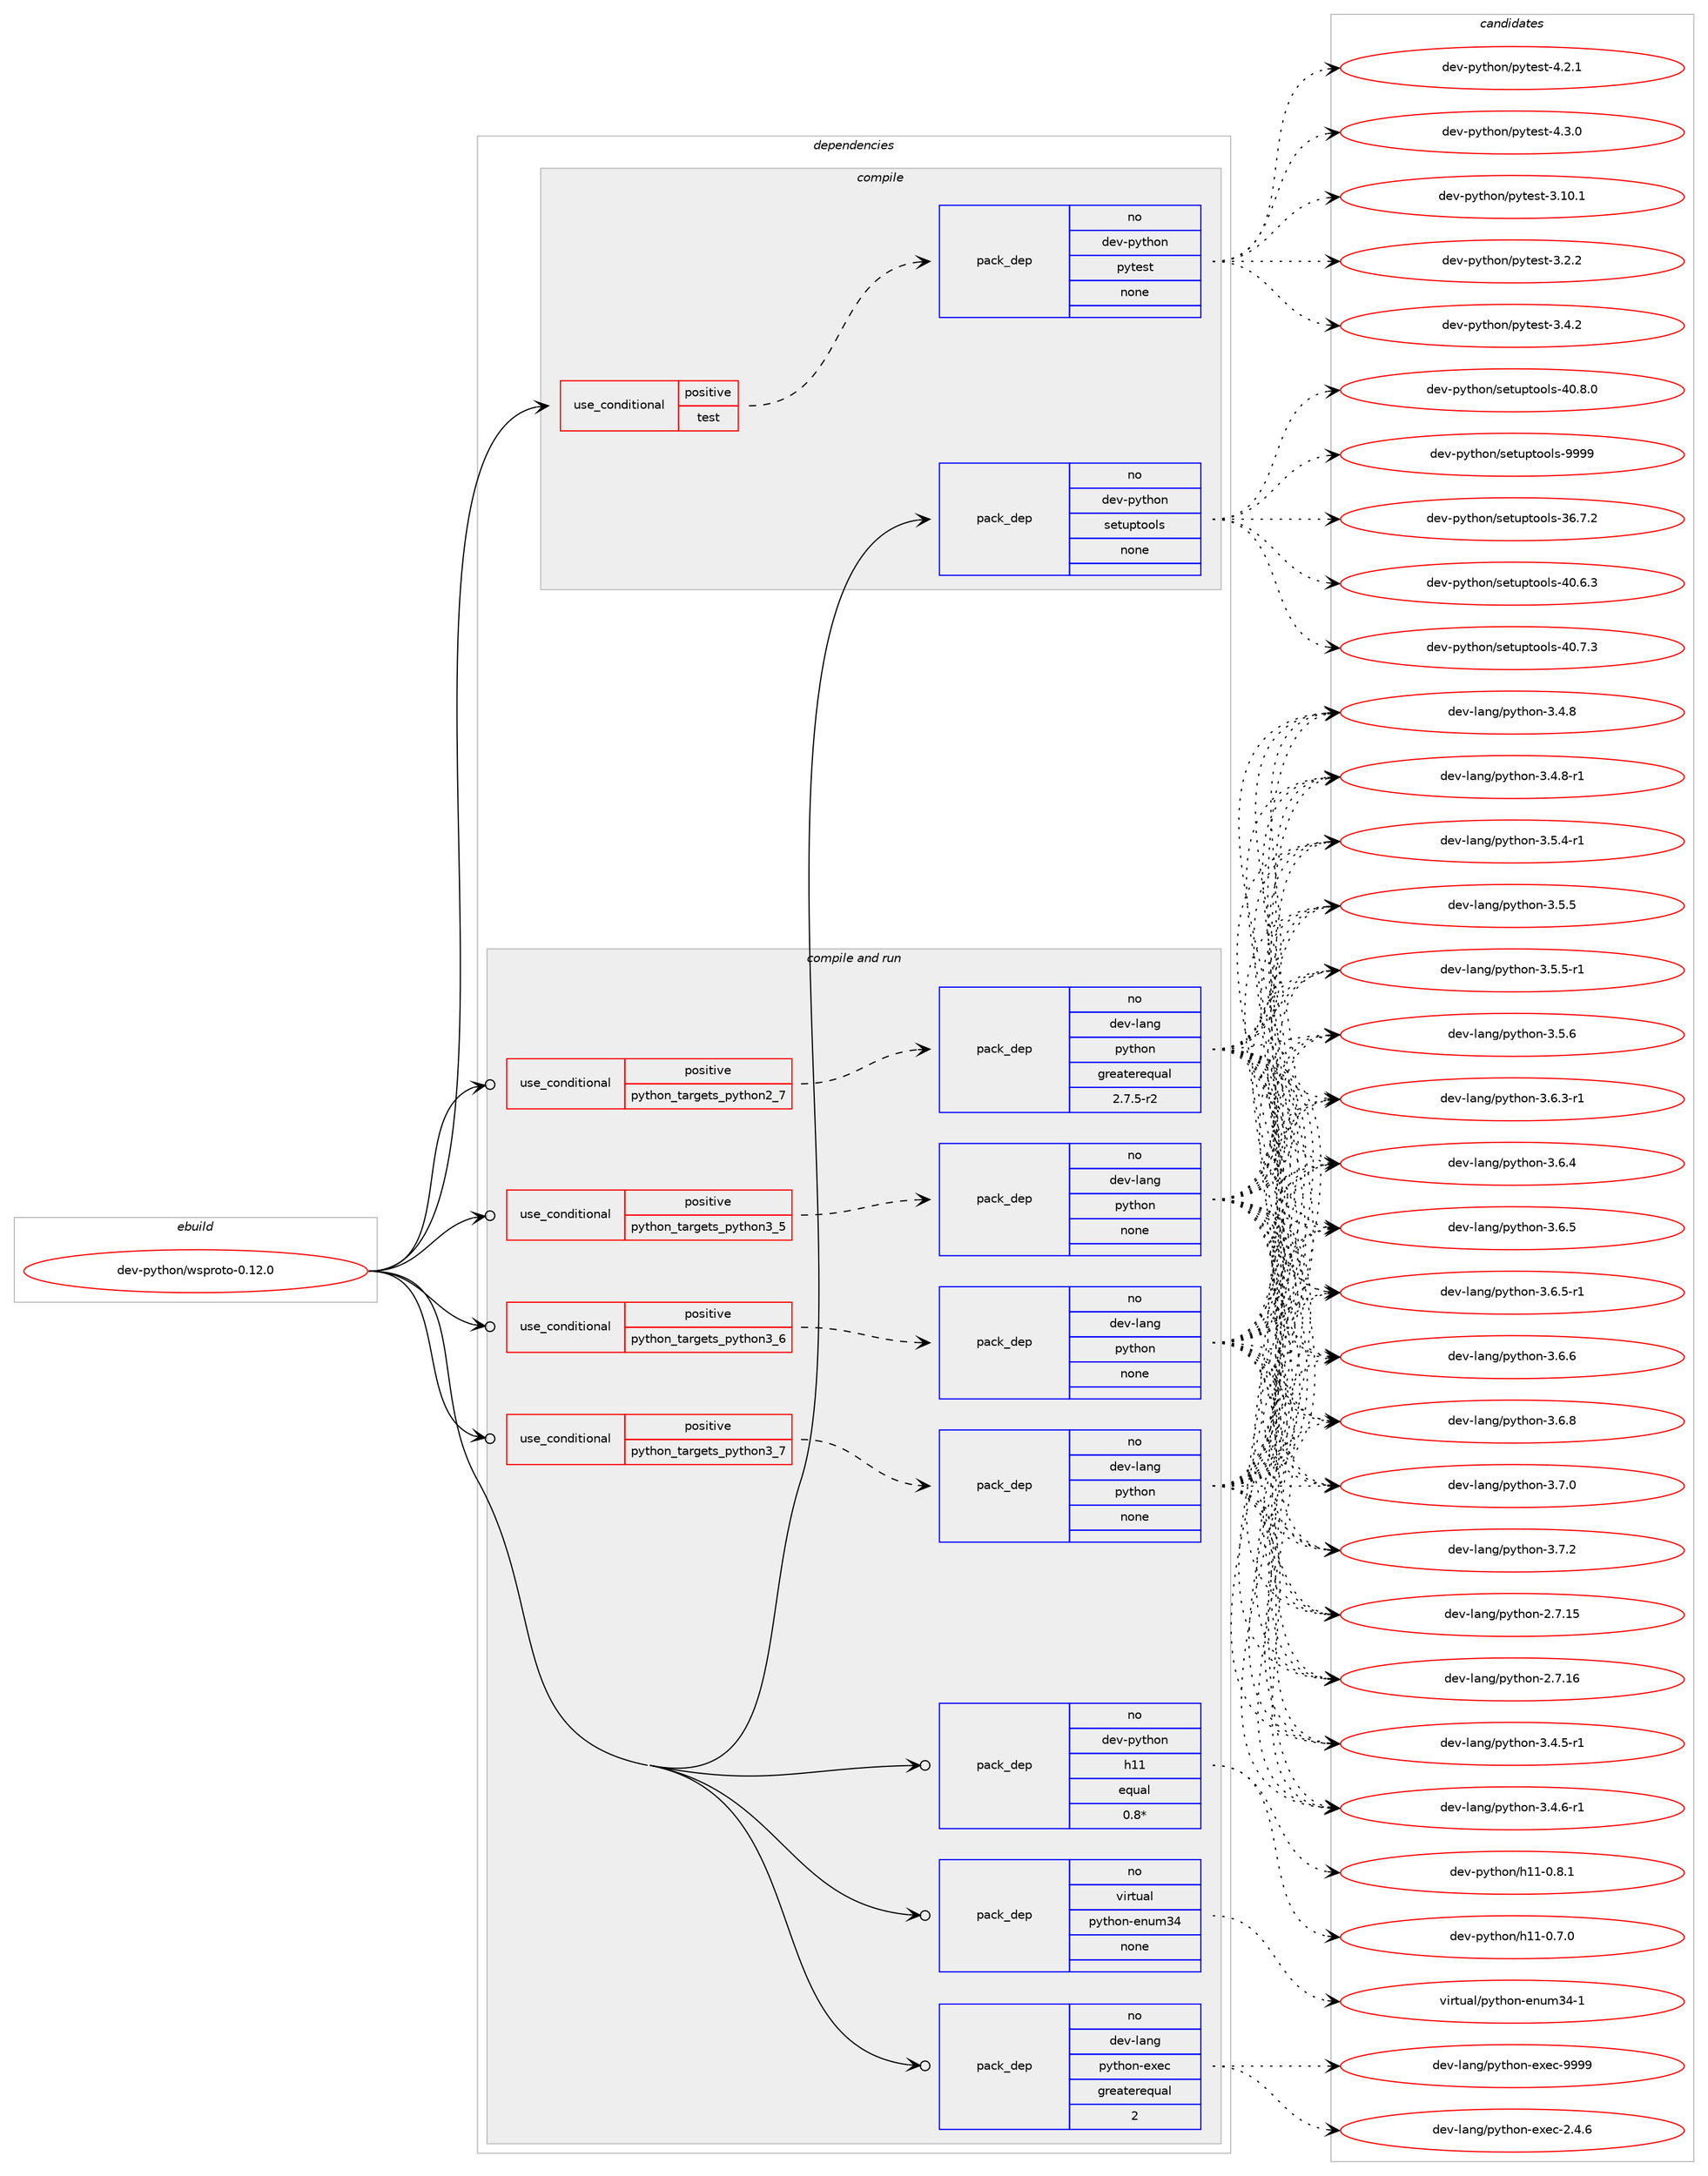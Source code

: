 digraph prolog {

# *************
# Graph options
# *************

newrank=true;
concentrate=true;
compound=true;
graph [rankdir=LR,fontname=Helvetica,fontsize=10,ranksep=1.5];#, ranksep=2.5, nodesep=0.2];
edge  [arrowhead=vee];
node  [fontname=Helvetica,fontsize=10];

# **********
# The ebuild
# **********

subgraph cluster_leftcol {
color=gray;
rank=same;
label=<<i>ebuild</i>>;
id [label="dev-python/wsproto-0.12.0", color=red, width=4, href="../dev-python/wsproto-0.12.0.svg"];
}

# ****************
# The dependencies
# ****************

subgraph cluster_midcol {
color=gray;
label=<<i>dependencies</i>>;
subgraph cluster_compile {
fillcolor="#eeeeee";
style=filled;
label=<<i>compile</i>>;
subgraph cond386956 {
dependency1448351 [label=<<TABLE BORDER="0" CELLBORDER="1" CELLSPACING="0" CELLPADDING="4"><TR><TD ROWSPAN="3" CELLPADDING="10">use_conditional</TD></TR><TR><TD>positive</TD></TR><TR><TD>test</TD></TR></TABLE>>, shape=none, color=red];
subgraph pack1038025 {
dependency1448352 [label=<<TABLE BORDER="0" CELLBORDER="1" CELLSPACING="0" CELLPADDING="4" WIDTH="220"><TR><TD ROWSPAN="6" CELLPADDING="30">pack_dep</TD></TR><TR><TD WIDTH="110">no</TD></TR><TR><TD>dev-python</TD></TR><TR><TD>pytest</TD></TR><TR><TD>none</TD></TR><TR><TD></TD></TR></TABLE>>, shape=none, color=blue];
}
dependency1448351:e -> dependency1448352:w [weight=20,style="dashed",arrowhead="vee"];
}
id:e -> dependency1448351:w [weight=20,style="solid",arrowhead="vee"];
subgraph pack1038026 {
dependency1448353 [label=<<TABLE BORDER="0" CELLBORDER="1" CELLSPACING="0" CELLPADDING="4" WIDTH="220"><TR><TD ROWSPAN="6" CELLPADDING="30">pack_dep</TD></TR><TR><TD WIDTH="110">no</TD></TR><TR><TD>dev-python</TD></TR><TR><TD>setuptools</TD></TR><TR><TD>none</TD></TR><TR><TD></TD></TR></TABLE>>, shape=none, color=blue];
}
id:e -> dependency1448353:w [weight=20,style="solid",arrowhead="vee"];
}
subgraph cluster_compileandrun {
fillcolor="#eeeeee";
style=filled;
label=<<i>compile and run</i>>;
subgraph cond386957 {
dependency1448354 [label=<<TABLE BORDER="0" CELLBORDER="1" CELLSPACING="0" CELLPADDING="4"><TR><TD ROWSPAN="3" CELLPADDING="10">use_conditional</TD></TR><TR><TD>positive</TD></TR><TR><TD>python_targets_python2_7</TD></TR></TABLE>>, shape=none, color=red];
subgraph pack1038027 {
dependency1448355 [label=<<TABLE BORDER="0" CELLBORDER="1" CELLSPACING="0" CELLPADDING="4" WIDTH="220"><TR><TD ROWSPAN="6" CELLPADDING="30">pack_dep</TD></TR><TR><TD WIDTH="110">no</TD></TR><TR><TD>dev-lang</TD></TR><TR><TD>python</TD></TR><TR><TD>greaterequal</TD></TR><TR><TD>2.7.5-r2</TD></TR></TABLE>>, shape=none, color=blue];
}
dependency1448354:e -> dependency1448355:w [weight=20,style="dashed",arrowhead="vee"];
}
id:e -> dependency1448354:w [weight=20,style="solid",arrowhead="odotvee"];
subgraph cond386958 {
dependency1448356 [label=<<TABLE BORDER="0" CELLBORDER="1" CELLSPACING="0" CELLPADDING="4"><TR><TD ROWSPAN="3" CELLPADDING="10">use_conditional</TD></TR><TR><TD>positive</TD></TR><TR><TD>python_targets_python3_5</TD></TR></TABLE>>, shape=none, color=red];
subgraph pack1038028 {
dependency1448357 [label=<<TABLE BORDER="0" CELLBORDER="1" CELLSPACING="0" CELLPADDING="4" WIDTH="220"><TR><TD ROWSPAN="6" CELLPADDING="30">pack_dep</TD></TR><TR><TD WIDTH="110">no</TD></TR><TR><TD>dev-lang</TD></TR><TR><TD>python</TD></TR><TR><TD>none</TD></TR><TR><TD></TD></TR></TABLE>>, shape=none, color=blue];
}
dependency1448356:e -> dependency1448357:w [weight=20,style="dashed",arrowhead="vee"];
}
id:e -> dependency1448356:w [weight=20,style="solid",arrowhead="odotvee"];
subgraph cond386959 {
dependency1448358 [label=<<TABLE BORDER="0" CELLBORDER="1" CELLSPACING="0" CELLPADDING="4"><TR><TD ROWSPAN="3" CELLPADDING="10">use_conditional</TD></TR><TR><TD>positive</TD></TR><TR><TD>python_targets_python3_6</TD></TR></TABLE>>, shape=none, color=red];
subgraph pack1038029 {
dependency1448359 [label=<<TABLE BORDER="0" CELLBORDER="1" CELLSPACING="0" CELLPADDING="4" WIDTH="220"><TR><TD ROWSPAN="6" CELLPADDING="30">pack_dep</TD></TR><TR><TD WIDTH="110">no</TD></TR><TR><TD>dev-lang</TD></TR><TR><TD>python</TD></TR><TR><TD>none</TD></TR><TR><TD></TD></TR></TABLE>>, shape=none, color=blue];
}
dependency1448358:e -> dependency1448359:w [weight=20,style="dashed",arrowhead="vee"];
}
id:e -> dependency1448358:w [weight=20,style="solid",arrowhead="odotvee"];
subgraph cond386960 {
dependency1448360 [label=<<TABLE BORDER="0" CELLBORDER="1" CELLSPACING="0" CELLPADDING="4"><TR><TD ROWSPAN="3" CELLPADDING="10">use_conditional</TD></TR><TR><TD>positive</TD></TR><TR><TD>python_targets_python3_7</TD></TR></TABLE>>, shape=none, color=red];
subgraph pack1038030 {
dependency1448361 [label=<<TABLE BORDER="0" CELLBORDER="1" CELLSPACING="0" CELLPADDING="4" WIDTH="220"><TR><TD ROWSPAN="6" CELLPADDING="30">pack_dep</TD></TR><TR><TD WIDTH="110">no</TD></TR><TR><TD>dev-lang</TD></TR><TR><TD>python</TD></TR><TR><TD>none</TD></TR><TR><TD></TD></TR></TABLE>>, shape=none, color=blue];
}
dependency1448360:e -> dependency1448361:w [weight=20,style="dashed",arrowhead="vee"];
}
id:e -> dependency1448360:w [weight=20,style="solid",arrowhead="odotvee"];
subgraph pack1038031 {
dependency1448362 [label=<<TABLE BORDER="0" CELLBORDER="1" CELLSPACING="0" CELLPADDING="4" WIDTH="220"><TR><TD ROWSPAN="6" CELLPADDING="30">pack_dep</TD></TR><TR><TD WIDTH="110">no</TD></TR><TR><TD>dev-lang</TD></TR><TR><TD>python-exec</TD></TR><TR><TD>greaterequal</TD></TR><TR><TD>2</TD></TR></TABLE>>, shape=none, color=blue];
}
id:e -> dependency1448362:w [weight=20,style="solid",arrowhead="odotvee"];
subgraph pack1038032 {
dependency1448363 [label=<<TABLE BORDER="0" CELLBORDER="1" CELLSPACING="0" CELLPADDING="4" WIDTH="220"><TR><TD ROWSPAN="6" CELLPADDING="30">pack_dep</TD></TR><TR><TD WIDTH="110">no</TD></TR><TR><TD>dev-python</TD></TR><TR><TD>h11</TD></TR><TR><TD>equal</TD></TR><TR><TD>0.8*</TD></TR></TABLE>>, shape=none, color=blue];
}
id:e -> dependency1448363:w [weight=20,style="solid",arrowhead="odotvee"];
subgraph pack1038033 {
dependency1448364 [label=<<TABLE BORDER="0" CELLBORDER="1" CELLSPACING="0" CELLPADDING="4" WIDTH="220"><TR><TD ROWSPAN="6" CELLPADDING="30">pack_dep</TD></TR><TR><TD WIDTH="110">no</TD></TR><TR><TD>virtual</TD></TR><TR><TD>python-enum34</TD></TR><TR><TD>none</TD></TR><TR><TD></TD></TR></TABLE>>, shape=none, color=blue];
}
id:e -> dependency1448364:w [weight=20,style="solid",arrowhead="odotvee"];
}
subgraph cluster_run {
fillcolor="#eeeeee";
style=filled;
label=<<i>run</i>>;
}
}

# **************
# The candidates
# **************

subgraph cluster_choices {
rank=same;
color=gray;
label=<<i>candidates</i>>;

subgraph choice1038025 {
color=black;
nodesep=1;
choice100101118451121211161041111104711212111610111511645514649484649 [label="dev-python/pytest-3.10.1", color=red, width=4,href="../dev-python/pytest-3.10.1.svg"];
choice1001011184511212111610411111047112121116101115116455146504650 [label="dev-python/pytest-3.2.2", color=red, width=4,href="../dev-python/pytest-3.2.2.svg"];
choice1001011184511212111610411111047112121116101115116455146524650 [label="dev-python/pytest-3.4.2", color=red, width=4,href="../dev-python/pytest-3.4.2.svg"];
choice1001011184511212111610411111047112121116101115116455246504649 [label="dev-python/pytest-4.2.1", color=red, width=4,href="../dev-python/pytest-4.2.1.svg"];
choice1001011184511212111610411111047112121116101115116455246514648 [label="dev-python/pytest-4.3.0", color=red, width=4,href="../dev-python/pytest-4.3.0.svg"];
dependency1448352:e -> choice100101118451121211161041111104711212111610111511645514649484649:w [style=dotted,weight="100"];
dependency1448352:e -> choice1001011184511212111610411111047112121116101115116455146504650:w [style=dotted,weight="100"];
dependency1448352:e -> choice1001011184511212111610411111047112121116101115116455146524650:w [style=dotted,weight="100"];
dependency1448352:e -> choice1001011184511212111610411111047112121116101115116455246504649:w [style=dotted,weight="100"];
dependency1448352:e -> choice1001011184511212111610411111047112121116101115116455246514648:w [style=dotted,weight="100"];
}
subgraph choice1038026 {
color=black;
nodesep=1;
choice100101118451121211161041111104711510111611711211611111110811545515446554650 [label="dev-python/setuptools-36.7.2", color=red, width=4,href="../dev-python/setuptools-36.7.2.svg"];
choice100101118451121211161041111104711510111611711211611111110811545524846544651 [label="dev-python/setuptools-40.6.3", color=red, width=4,href="../dev-python/setuptools-40.6.3.svg"];
choice100101118451121211161041111104711510111611711211611111110811545524846554651 [label="dev-python/setuptools-40.7.3", color=red, width=4,href="../dev-python/setuptools-40.7.3.svg"];
choice100101118451121211161041111104711510111611711211611111110811545524846564648 [label="dev-python/setuptools-40.8.0", color=red, width=4,href="../dev-python/setuptools-40.8.0.svg"];
choice10010111845112121116104111110471151011161171121161111111081154557575757 [label="dev-python/setuptools-9999", color=red, width=4,href="../dev-python/setuptools-9999.svg"];
dependency1448353:e -> choice100101118451121211161041111104711510111611711211611111110811545515446554650:w [style=dotted,weight="100"];
dependency1448353:e -> choice100101118451121211161041111104711510111611711211611111110811545524846544651:w [style=dotted,weight="100"];
dependency1448353:e -> choice100101118451121211161041111104711510111611711211611111110811545524846554651:w [style=dotted,weight="100"];
dependency1448353:e -> choice100101118451121211161041111104711510111611711211611111110811545524846564648:w [style=dotted,weight="100"];
dependency1448353:e -> choice10010111845112121116104111110471151011161171121161111111081154557575757:w [style=dotted,weight="100"];
}
subgraph choice1038027 {
color=black;
nodesep=1;
choice10010111845108971101034711212111610411111045504655464953 [label="dev-lang/python-2.7.15", color=red, width=4,href="../dev-lang/python-2.7.15.svg"];
choice10010111845108971101034711212111610411111045504655464954 [label="dev-lang/python-2.7.16", color=red, width=4,href="../dev-lang/python-2.7.16.svg"];
choice1001011184510897110103471121211161041111104551465246534511449 [label="dev-lang/python-3.4.5-r1", color=red, width=4,href="../dev-lang/python-3.4.5-r1.svg"];
choice1001011184510897110103471121211161041111104551465246544511449 [label="dev-lang/python-3.4.6-r1", color=red, width=4,href="../dev-lang/python-3.4.6-r1.svg"];
choice100101118451089711010347112121116104111110455146524656 [label="dev-lang/python-3.4.8", color=red, width=4,href="../dev-lang/python-3.4.8.svg"];
choice1001011184510897110103471121211161041111104551465246564511449 [label="dev-lang/python-3.4.8-r1", color=red, width=4,href="../dev-lang/python-3.4.8-r1.svg"];
choice1001011184510897110103471121211161041111104551465346524511449 [label="dev-lang/python-3.5.4-r1", color=red, width=4,href="../dev-lang/python-3.5.4-r1.svg"];
choice100101118451089711010347112121116104111110455146534653 [label="dev-lang/python-3.5.5", color=red, width=4,href="../dev-lang/python-3.5.5.svg"];
choice1001011184510897110103471121211161041111104551465346534511449 [label="dev-lang/python-3.5.5-r1", color=red, width=4,href="../dev-lang/python-3.5.5-r1.svg"];
choice100101118451089711010347112121116104111110455146534654 [label="dev-lang/python-3.5.6", color=red, width=4,href="../dev-lang/python-3.5.6.svg"];
choice1001011184510897110103471121211161041111104551465446514511449 [label="dev-lang/python-3.6.3-r1", color=red, width=4,href="../dev-lang/python-3.6.3-r1.svg"];
choice100101118451089711010347112121116104111110455146544652 [label="dev-lang/python-3.6.4", color=red, width=4,href="../dev-lang/python-3.6.4.svg"];
choice100101118451089711010347112121116104111110455146544653 [label="dev-lang/python-3.6.5", color=red, width=4,href="../dev-lang/python-3.6.5.svg"];
choice1001011184510897110103471121211161041111104551465446534511449 [label="dev-lang/python-3.6.5-r1", color=red, width=4,href="../dev-lang/python-3.6.5-r1.svg"];
choice100101118451089711010347112121116104111110455146544654 [label="dev-lang/python-3.6.6", color=red, width=4,href="../dev-lang/python-3.6.6.svg"];
choice100101118451089711010347112121116104111110455146544656 [label="dev-lang/python-3.6.8", color=red, width=4,href="../dev-lang/python-3.6.8.svg"];
choice100101118451089711010347112121116104111110455146554648 [label="dev-lang/python-3.7.0", color=red, width=4,href="../dev-lang/python-3.7.0.svg"];
choice100101118451089711010347112121116104111110455146554650 [label="dev-lang/python-3.7.2", color=red, width=4,href="../dev-lang/python-3.7.2.svg"];
dependency1448355:e -> choice10010111845108971101034711212111610411111045504655464953:w [style=dotted,weight="100"];
dependency1448355:e -> choice10010111845108971101034711212111610411111045504655464954:w [style=dotted,weight="100"];
dependency1448355:e -> choice1001011184510897110103471121211161041111104551465246534511449:w [style=dotted,weight="100"];
dependency1448355:e -> choice1001011184510897110103471121211161041111104551465246544511449:w [style=dotted,weight="100"];
dependency1448355:e -> choice100101118451089711010347112121116104111110455146524656:w [style=dotted,weight="100"];
dependency1448355:e -> choice1001011184510897110103471121211161041111104551465246564511449:w [style=dotted,weight="100"];
dependency1448355:e -> choice1001011184510897110103471121211161041111104551465346524511449:w [style=dotted,weight="100"];
dependency1448355:e -> choice100101118451089711010347112121116104111110455146534653:w [style=dotted,weight="100"];
dependency1448355:e -> choice1001011184510897110103471121211161041111104551465346534511449:w [style=dotted,weight="100"];
dependency1448355:e -> choice100101118451089711010347112121116104111110455146534654:w [style=dotted,weight="100"];
dependency1448355:e -> choice1001011184510897110103471121211161041111104551465446514511449:w [style=dotted,weight="100"];
dependency1448355:e -> choice100101118451089711010347112121116104111110455146544652:w [style=dotted,weight="100"];
dependency1448355:e -> choice100101118451089711010347112121116104111110455146544653:w [style=dotted,weight="100"];
dependency1448355:e -> choice1001011184510897110103471121211161041111104551465446534511449:w [style=dotted,weight="100"];
dependency1448355:e -> choice100101118451089711010347112121116104111110455146544654:w [style=dotted,weight="100"];
dependency1448355:e -> choice100101118451089711010347112121116104111110455146544656:w [style=dotted,weight="100"];
dependency1448355:e -> choice100101118451089711010347112121116104111110455146554648:w [style=dotted,weight="100"];
dependency1448355:e -> choice100101118451089711010347112121116104111110455146554650:w [style=dotted,weight="100"];
}
subgraph choice1038028 {
color=black;
nodesep=1;
choice10010111845108971101034711212111610411111045504655464953 [label="dev-lang/python-2.7.15", color=red, width=4,href="../dev-lang/python-2.7.15.svg"];
choice10010111845108971101034711212111610411111045504655464954 [label="dev-lang/python-2.7.16", color=red, width=4,href="../dev-lang/python-2.7.16.svg"];
choice1001011184510897110103471121211161041111104551465246534511449 [label="dev-lang/python-3.4.5-r1", color=red, width=4,href="../dev-lang/python-3.4.5-r1.svg"];
choice1001011184510897110103471121211161041111104551465246544511449 [label="dev-lang/python-3.4.6-r1", color=red, width=4,href="../dev-lang/python-3.4.6-r1.svg"];
choice100101118451089711010347112121116104111110455146524656 [label="dev-lang/python-3.4.8", color=red, width=4,href="../dev-lang/python-3.4.8.svg"];
choice1001011184510897110103471121211161041111104551465246564511449 [label="dev-lang/python-3.4.8-r1", color=red, width=4,href="../dev-lang/python-3.4.8-r1.svg"];
choice1001011184510897110103471121211161041111104551465346524511449 [label="dev-lang/python-3.5.4-r1", color=red, width=4,href="../dev-lang/python-3.5.4-r1.svg"];
choice100101118451089711010347112121116104111110455146534653 [label="dev-lang/python-3.5.5", color=red, width=4,href="../dev-lang/python-3.5.5.svg"];
choice1001011184510897110103471121211161041111104551465346534511449 [label="dev-lang/python-3.5.5-r1", color=red, width=4,href="../dev-lang/python-3.5.5-r1.svg"];
choice100101118451089711010347112121116104111110455146534654 [label="dev-lang/python-3.5.6", color=red, width=4,href="../dev-lang/python-3.5.6.svg"];
choice1001011184510897110103471121211161041111104551465446514511449 [label="dev-lang/python-3.6.3-r1", color=red, width=4,href="../dev-lang/python-3.6.3-r1.svg"];
choice100101118451089711010347112121116104111110455146544652 [label="dev-lang/python-3.6.4", color=red, width=4,href="../dev-lang/python-3.6.4.svg"];
choice100101118451089711010347112121116104111110455146544653 [label="dev-lang/python-3.6.5", color=red, width=4,href="../dev-lang/python-3.6.5.svg"];
choice1001011184510897110103471121211161041111104551465446534511449 [label="dev-lang/python-3.6.5-r1", color=red, width=4,href="../dev-lang/python-3.6.5-r1.svg"];
choice100101118451089711010347112121116104111110455146544654 [label="dev-lang/python-3.6.6", color=red, width=4,href="../dev-lang/python-3.6.6.svg"];
choice100101118451089711010347112121116104111110455146544656 [label="dev-lang/python-3.6.8", color=red, width=4,href="../dev-lang/python-3.6.8.svg"];
choice100101118451089711010347112121116104111110455146554648 [label="dev-lang/python-3.7.0", color=red, width=4,href="../dev-lang/python-3.7.0.svg"];
choice100101118451089711010347112121116104111110455146554650 [label="dev-lang/python-3.7.2", color=red, width=4,href="../dev-lang/python-3.7.2.svg"];
dependency1448357:e -> choice10010111845108971101034711212111610411111045504655464953:w [style=dotted,weight="100"];
dependency1448357:e -> choice10010111845108971101034711212111610411111045504655464954:w [style=dotted,weight="100"];
dependency1448357:e -> choice1001011184510897110103471121211161041111104551465246534511449:w [style=dotted,weight="100"];
dependency1448357:e -> choice1001011184510897110103471121211161041111104551465246544511449:w [style=dotted,weight="100"];
dependency1448357:e -> choice100101118451089711010347112121116104111110455146524656:w [style=dotted,weight="100"];
dependency1448357:e -> choice1001011184510897110103471121211161041111104551465246564511449:w [style=dotted,weight="100"];
dependency1448357:e -> choice1001011184510897110103471121211161041111104551465346524511449:w [style=dotted,weight="100"];
dependency1448357:e -> choice100101118451089711010347112121116104111110455146534653:w [style=dotted,weight="100"];
dependency1448357:e -> choice1001011184510897110103471121211161041111104551465346534511449:w [style=dotted,weight="100"];
dependency1448357:e -> choice100101118451089711010347112121116104111110455146534654:w [style=dotted,weight="100"];
dependency1448357:e -> choice1001011184510897110103471121211161041111104551465446514511449:w [style=dotted,weight="100"];
dependency1448357:e -> choice100101118451089711010347112121116104111110455146544652:w [style=dotted,weight="100"];
dependency1448357:e -> choice100101118451089711010347112121116104111110455146544653:w [style=dotted,weight="100"];
dependency1448357:e -> choice1001011184510897110103471121211161041111104551465446534511449:w [style=dotted,weight="100"];
dependency1448357:e -> choice100101118451089711010347112121116104111110455146544654:w [style=dotted,weight="100"];
dependency1448357:e -> choice100101118451089711010347112121116104111110455146544656:w [style=dotted,weight="100"];
dependency1448357:e -> choice100101118451089711010347112121116104111110455146554648:w [style=dotted,weight="100"];
dependency1448357:e -> choice100101118451089711010347112121116104111110455146554650:w [style=dotted,weight="100"];
}
subgraph choice1038029 {
color=black;
nodesep=1;
choice10010111845108971101034711212111610411111045504655464953 [label="dev-lang/python-2.7.15", color=red, width=4,href="../dev-lang/python-2.7.15.svg"];
choice10010111845108971101034711212111610411111045504655464954 [label="dev-lang/python-2.7.16", color=red, width=4,href="../dev-lang/python-2.7.16.svg"];
choice1001011184510897110103471121211161041111104551465246534511449 [label="dev-lang/python-3.4.5-r1", color=red, width=4,href="../dev-lang/python-3.4.5-r1.svg"];
choice1001011184510897110103471121211161041111104551465246544511449 [label="dev-lang/python-3.4.6-r1", color=red, width=4,href="../dev-lang/python-3.4.6-r1.svg"];
choice100101118451089711010347112121116104111110455146524656 [label="dev-lang/python-3.4.8", color=red, width=4,href="../dev-lang/python-3.4.8.svg"];
choice1001011184510897110103471121211161041111104551465246564511449 [label="dev-lang/python-3.4.8-r1", color=red, width=4,href="../dev-lang/python-3.4.8-r1.svg"];
choice1001011184510897110103471121211161041111104551465346524511449 [label="dev-lang/python-3.5.4-r1", color=red, width=4,href="../dev-lang/python-3.5.4-r1.svg"];
choice100101118451089711010347112121116104111110455146534653 [label="dev-lang/python-3.5.5", color=red, width=4,href="../dev-lang/python-3.5.5.svg"];
choice1001011184510897110103471121211161041111104551465346534511449 [label="dev-lang/python-3.5.5-r1", color=red, width=4,href="../dev-lang/python-3.5.5-r1.svg"];
choice100101118451089711010347112121116104111110455146534654 [label="dev-lang/python-3.5.6", color=red, width=4,href="../dev-lang/python-3.5.6.svg"];
choice1001011184510897110103471121211161041111104551465446514511449 [label="dev-lang/python-3.6.3-r1", color=red, width=4,href="../dev-lang/python-3.6.3-r1.svg"];
choice100101118451089711010347112121116104111110455146544652 [label="dev-lang/python-3.6.4", color=red, width=4,href="../dev-lang/python-3.6.4.svg"];
choice100101118451089711010347112121116104111110455146544653 [label="dev-lang/python-3.6.5", color=red, width=4,href="../dev-lang/python-3.6.5.svg"];
choice1001011184510897110103471121211161041111104551465446534511449 [label="dev-lang/python-3.6.5-r1", color=red, width=4,href="../dev-lang/python-3.6.5-r1.svg"];
choice100101118451089711010347112121116104111110455146544654 [label="dev-lang/python-3.6.6", color=red, width=4,href="../dev-lang/python-3.6.6.svg"];
choice100101118451089711010347112121116104111110455146544656 [label="dev-lang/python-3.6.8", color=red, width=4,href="../dev-lang/python-3.6.8.svg"];
choice100101118451089711010347112121116104111110455146554648 [label="dev-lang/python-3.7.0", color=red, width=4,href="../dev-lang/python-3.7.0.svg"];
choice100101118451089711010347112121116104111110455146554650 [label="dev-lang/python-3.7.2", color=red, width=4,href="../dev-lang/python-3.7.2.svg"];
dependency1448359:e -> choice10010111845108971101034711212111610411111045504655464953:w [style=dotted,weight="100"];
dependency1448359:e -> choice10010111845108971101034711212111610411111045504655464954:w [style=dotted,weight="100"];
dependency1448359:e -> choice1001011184510897110103471121211161041111104551465246534511449:w [style=dotted,weight="100"];
dependency1448359:e -> choice1001011184510897110103471121211161041111104551465246544511449:w [style=dotted,weight="100"];
dependency1448359:e -> choice100101118451089711010347112121116104111110455146524656:w [style=dotted,weight="100"];
dependency1448359:e -> choice1001011184510897110103471121211161041111104551465246564511449:w [style=dotted,weight="100"];
dependency1448359:e -> choice1001011184510897110103471121211161041111104551465346524511449:w [style=dotted,weight="100"];
dependency1448359:e -> choice100101118451089711010347112121116104111110455146534653:w [style=dotted,weight="100"];
dependency1448359:e -> choice1001011184510897110103471121211161041111104551465346534511449:w [style=dotted,weight="100"];
dependency1448359:e -> choice100101118451089711010347112121116104111110455146534654:w [style=dotted,weight="100"];
dependency1448359:e -> choice1001011184510897110103471121211161041111104551465446514511449:w [style=dotted,weight="100"];
dependency1448359:e -> choice100101118451089711010347112121116104111110455146544652:w [style=dotted,weight="100"];
dependency1448359:e -> choice100101118451089711010347112121116104111110455146544653:w [style=dotted,weight="100"];
dependency1448359:e -> choice1001011184510897110103471121211161041111104551465446534511449:w [style=dotted,weight="100"];
dependency1448359:e -> choice100101118451089711010347112121116104111110455146544654:w [style=dotted,weight="100"];
dependency1448359:e -> choice100101118451089711010347112121116104111110455146544656:w [style=dotted,weight="100"];
dependency1448359:e -> choice100101118451089711010347112121116104111110455146554648:w [style=dotted,weight="100"];
dependency1448359:e -> choice100101118451089711010347112121116104111110455146554650:w [style=dotted,weight="100"];
}
subgraph choice1038030 {
color=black;
nodesep=1;
choice10010111845108971101034711212111610411111045504655464953 [label="dev-lang/python-2.7.15", color=red, width=4,href="../dev-lang/python-2.7.15.svg"];
choice10010111845108971101034711212111610411111045504655464954 [label="dev-lang/python-2.7.16", color=red, width=4,href="../dev-lang/python-2.7.16.svg"];
choice1001011184510897110103471121211161041111104551465246534511449 [label="dev-lang/python-3.4.5-r1", color=red, width=4,href="../dev-lang/python-3.4.5-r1.svg"];
choice1001011184510897110103471121211161041111104551465246544511449 [label="dev-lang/python-3.4.6-r1", color=red, width=4,href="../dev-lang/python-3.4.6-r1.svg"];
choice100101118451089711010347112121116104111110455146524656 [label="dev-lang/python-3.4.8", color=red, width=4,href="../dev-lang/python-3.4.8.svg"];
choice1001011184510897110103471121211161041111104551465246564511449 [label="dev-lang/python-3.4.8-r1", color=red, width=4,href="../dev-lang/python-3.4.8-r1.svg"];
choice1001011184510897110103471121211161041111104551465346524511449 [label="dev-lang/python-3.5.4-r1", color=red, width=4,href="../dev-lang/python-3.5.4-r1.svg"];
choice100101118451089711010347112121116104111110455146534653 [label="dev-lang/python-3.5.5", color=red, width=4,href="../dev-lang/python-3.5.5.svg"];
choice1001011184510897110103471121211161041111104551465346534511449 [label="dev-lang/python-3.5.5-r1", color=red, width=4,href="../dev-lang/python-3.5.5-r1.svg"];
choice100101118451089711010347112121116104111110455146534654 [label="dev-lang/python-3.5.6", color=red, width=4,href="../dev-lang/python-3.5.6.svg"];
choice1001011184510897110103471121211161041111104551465446514511449 [label="dev-lang/python-3.6.3-r1", color=red, width=4,href="../dev-lang/python-3.6.3-r1.svg"];
choice100101118451089711010347112121116104111110455146544652 [label="dev-lang/python-3.6.4", color=red, width=4,href="../dev-lang/python-3.6.4.svg"];
choice100101118451089711010347112121116104111110455146544653 [label="dev-lang/python-3.6.5", color=red, width=4,href="../dev-lang/python-3.6.5.svg"];
choice1001011184510897110103471121211161041111104551465446534511449 [label="dev-lang/python-3.6.5-r1", color=red, width=4,href="../dev-lang/python-3.6.5-r1.svg"];
choice100101118451089711010347112121116104111110455146544654 [label="dev-lang/python-3.6.6", color=red, width=4,href="../dev-lang/python-3.6.6.svg"];
choice100101118451089711010347112121116104111110455146544656 [label="dev-lang/python-3.6.8", color=red, width=4,href="../dev-lang/python-3.6.8.svg"];
choice100101118451089711010347112121116104111110455146554648 [label="dev-lang/python-3.7.0", color=red, width=4,href="../dev-lang/python-3.7.0.svg"];
choice100101118451089711010347112121116104111110455146554650 [label="dev-lang/python-3.7.2", color=red, width=4,href="../dev-lang/python-3.7.2.svg"];
dependency1448361:e -> choice10010111845108971101034711212111610411111045504655464953:w [style=dotted,weight="100"];
dependency1448361:e -> choice10010111845108971101034711212111610411111045504655464954:w [style=dotted,weight="100"];
dependency1448361:e -> choice1001011184510897110103471121211161041111104551465246534511449:w [style=dotted,weight="100"];
dependency1448361:e -> choice1001011184510897110103471121211161041111104551465246544511449:w [style=dotted,weight="100"];
dependency1448361:e -> choice100101118451089711010347112121116104111110455146524656:w [style=dotted,weight="100"];
dependency1448361:e -> choice1001011184510897110103471121211161041111104551465246564511449:w [style=dotted,weight="100"];
dependency1448361:e -> choice1001011184510897110103471121211161041111104551465346524511449:w [style=dotted,weight="100"];
dependency1448361:e -> choice100101118451089711010347112121116104111110455146534653:w [style=dotted,weight="100"];
dependency1448361:e -> choice1001011184510897110103471121211161041111104551465346534511449:w [style=dotted,weight="100"];
dependency1448361:e -> choice100101118451089711010347112121116104111110455146534654:w [style=dotted,weight="100"];
dependency1448361:e -> choice1001011184510897110103471121211161041111104551465446514511449:w [style=dotted,weight="100"];
dependency1448361:e -> choice100101118451089711010347112121116104111110455146544652:w [style=dotted,weight="100"];
dependency1448361:e -> choice100101118451089711010347112121116104111110455146544653:w [style=dotted,weight="100"];
dependency1448361:e -> choice1001011184510897110103471121211161041111104551465446534511449:w [style=dotted,weight="100"];
dependency1448361:e -> choice100101118451089711010347112121116104111110455146544654:w [style=dotted,weight="100"];
dependency1448361:e -> choice100101118451089711010347112121116104111110455146544656:w [style=dotted,weight="100"];
dependency1448361:e -> choice100101118451089711010347112121116104111110455146554648:w [style=dotted,weight="100"];
dependency1448361:e -> choice100101118451089711010347112121116104111110455146554650:w [style=dotted,weight="100"];
}
subgraph choice1038031 {
color=black;
nodesep=1;
choice1001011184510897110103471121211161041111104510112010199455046524654 [label="dev-lang/python-exec-2.4.6", color=red, width=4,href="../dev-lang/python-exec-2.4.6.svg"];
choice10010111845108971101034711212111610411111045101120101994557575757 [label="dev-lang/python-exec-9999", color=red, width=4,href="../dev-lang/python-exec-9999.svg"];
dependency1448362:e -> choice1001011184510897110103471121211161041111104510112010199455046524654:w [style=dotted,weight="100"];
dependency1448362:e -> choice10010111845108971101034711212111610411111045101120101994557575757:w [style=dotted,weight="100"];
}
subgraph choice1038032 {
color=black;
nodesep=1;
choice10010111845112121116104111110471044949454846554648 [label="dev-python/h11-0.7.0", color=red, width=4,href="../dev-python/h11-0.7.0.svg"];
choice10010111845112121116104111110471044949454846564649 [label="dev-python/h11-0.8.1", color=red, width=4,href="../dev-python/h11-0.8.1.svg"];
dependency1448363:e -> choice10010111845112121116104111110471044949454846554648:w [style=dotted,weight="100"];
dependency1448363:e -> choice10010111845112121116104111110471044949454846564649:w [style=dotted,weight="100"];
}
subgraph choice1038033 {
color=black;
nodesep=1;
choice11810511411611797108471121211161041111104510111011710951524549 [label="virtual/python-enum34-1", color=red, width=4,href="../virtual/python-enum34-1.svg"];
dependency1448364:e -> choice11810511411611797108471121211161041111104510111011710951524549:w [style=dotted,weight="100"];
}
}

}
